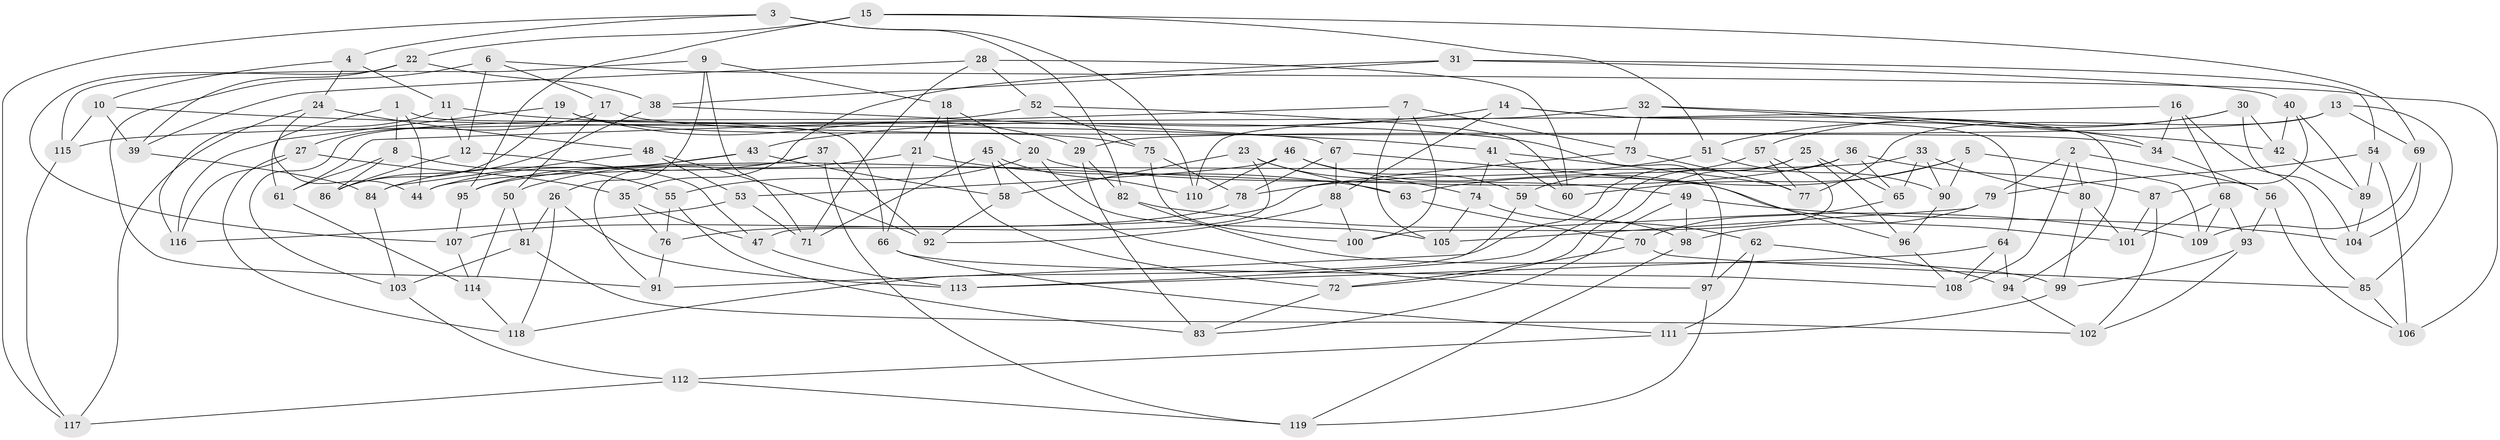 // Generated by graph-tools (version 1.1) at 2025/50/03/09/25 03:50:52]
// undirected, 119 vertices, 238 edges
graph export_dot {
graph [start="1"]
  node [color=gray90,style=filled];
  1;
  2;
  3;
  4;
  5;
  6;
  7;
  8;
  9;
  10;
  11;
  12;
  13;
  14;
  15;
  16;
  17;
  18;
  19;
  20;
  21;
  22;
  23;
  24;
  25;
  26;
  27;
  28;
  29;
  30;
  31;
  32;
  33;
  34;
  35;
  36;
  37;
  38;
  39;
  40;
  41;
  42;
  43;
  44;
  45;
  46;
  47;
  48;
  49;
  50;
  51;
  52;
  53;
  54;
  55;
  56;
  57;
  58;
  59;
  60;
  61;
  62;
  63;
  64;
  65;
  66;
  67;
  68;
  69;
  70;
  71;
  72;
  73;
  74;
  75;
  76;
  77;
  78;
  79;
  80;
  81;
  82;
  83;
  84;
  85;
  86;
  87;
  88;
  89;
  90;
  91;
  92;
  93;
  94;
  95;
  96;
  97;
  98;
  99;
  100;
  101;
  102;
  103;
  104;
  105;
  106;
  107;
  108;
  109;
  110;
  111;
  112;
  113;
  114;
  115;
  116;
  117;
  118;
  119;
  1 -- 66;
  1 -- 8;
  1 -- 44;
  1 -- 61;
  2 -- 56;
  2 -- 80;
  2 -- 79;
  2 -- 108;
  3 -- 110;
  3 -- 4;
  3 -- 82;
  3 -- 117;
  4 -- 24;
  4 -- 10;
  4 -- 11;
  5 -- 63;
  5 -- 90;
  5 -- 109;
  5 -- 60;
  6 -- 12;
  6 -- 17;
  6 -- 106;
  6 -- 91;
  7 -- 100;
  7 -- 73;
  7 -- 61;
  7 -- 105;
  8 -- 61;
  8 -- 55;
  8 -- 86;
  9 -- 71;
  9 -- 115;
  9 -- 18;
  9 -- 26;
  10 -- 115;
  10 -- 39;
  10 -- 41;
  11 -- 116;
  11 -- 97;
  11 -- 12;
  12 -- 86;
  12 -- 47;
  13 -- 77;
  13 -- 29;
  13 -- 85;
  13 -- 69;
  14 -- 43;
  14 -- 88;
  14 -- 64;
  14 -- 94;
  15 -- 51;
  15 -- 69;
  15 -- 22;
  15 -- 95;
  16 -- 115;
  16 -- 68;
  16 -- 34;
  16 -- 85;
  17 -- 27;
  17 -- 50;
  17 -- 34;
  18 -- 72;
  18 -- 20;
  18 -- 21;
  19 -- 86;
  19 -- 29;
  19 -- 75;
  19 -- 116;
  20 -- 49;
  20 -- 105;
  20 -- 55;
  21 -- 50;
  21 -- 63;
  21 -- 66;
  22 -- 39;
  22 -- 107;
  22 -- 38;
  23 -- 47;
  23 -- 58;
  23 -- 74;
  23 -- 63;
  24 -- 44;
  24 -- 117;
  24 -- 48;
  25 -- 91;
  25 -- 113;
  25 -- 65;
  25 -- 96;
  26 -- 81;
  26 -- 118;
  26 -- 113;
  27 -- 35;
  27 -- 118;
  27 -- 116;
  28 -- 39;
  28 -- 71;
  28 -- 52;
  28 -- 60;
  29 -- 83;
  29 -- 82;
  30 -- 51;
  30 -- 104;
  30 -- 42;
  30 -- 57;
  31 -- 54;
  31 -- 40;
  31 -- 38;
  31 -- 35;
  32 -- 42;
  32 -- 110;
  32 -- 34;
  32 -- 73;
  33 -- 44;
  33 -- 90;
  33 -- 65;
  33 -- 80;
  34 -- 56;
  35 -- 47;
  35 -- 76;
  36 -- 87;
  36 -- 72;
  36 -- 95;
  36 -- 65;
  37 -- 92;
  37 -- 44;
  37 -- 119;
  37 -- 91;
  38 -- 67;
  38 -- 86;
  39 -- 84;
  40 -- 87;
  40 -- 42;
  40 -- 89;
  41 -- 74;
  41 -- 77;
  41 -- 60;
  42 -- 89;
  43 -- 95;
  43 -- 58;
  43 -- 84;
  45 -- 97;
  45 -- 110;
  45 -- 71;
  45 -- 58;
  46 -- 101;
  46 -- 53;
  46 -- 59;
  46 -- 110;
  47 -- 113;
  48 -- 53;
  48 -- 84;
  48 -- 92;
  49 -- 83;
  49 -- 104;
  49 -- 98;
  50 -- 114;
  50 -- 81;
  51 -- 78;
  51 -- 90;
  52 -- 75;
  52 -- 103;
  52 -- 60;
  53 -- 116;
  53 -- 71;
  54 -- 106;
  54 -- 89;
  54 -- 79;
  55 -- 76;
  55 -- 83;
  56 -- 106;
  56 -- 93;
  57 -- 100;
  57 -- 59;
  57 -- 77;
  58 -- 92;
  59 -- 62;
  59 -- 118;
  61 -- 114;
  62 -- 97;
  62 -- 94;
  62 -- 111;
  63 -- 70;
  64 -- 113;
  64 -- 108;
  64 -- 94;
  65 -- 70;
  66 -- 108;
  66 -- 111;
  67 -- 78;
  67 -- 96;
  67 -- 88;
  68 -- 93;
  68 -- 101;
  68 -- 109;
  69 -- 104;
  69 -- 109;
  70 -- 85;
  70 -- 72;
  72 -- 83;
  73 -- 76;
  73 -- 77;
  74 -- 105;
  74 -- 98;
  75 -- 100;
  75 -- 78;
  76 -- 91;
  78 -- 107;
  79 -- 98;
  79 -- 105;
  80 -- 101;
  80 -- 99;
  81 -- 102;
  81 -- 103;
  82 -- 109;
  82 -- 99;
  84 -- 103;
  85 -- 106;
  87 -- 102;
  87 -- 101;
  88 -- 100;
  88 -- 92;
  89 -- 104;
  90 -- 96;
  93 -- 99;
  93 -- 102;
  94 -- 102;
  95 -- 107;
  96 -- 108;
  97 -- 119;
  98 -- 119;
  99 -- 111;
  103 -- 112;
  107 -- 114;
  111 -- 112;
  112 -- 119;
  112 -- 117;
  114 -- 118;
  115 -- 117;
}
